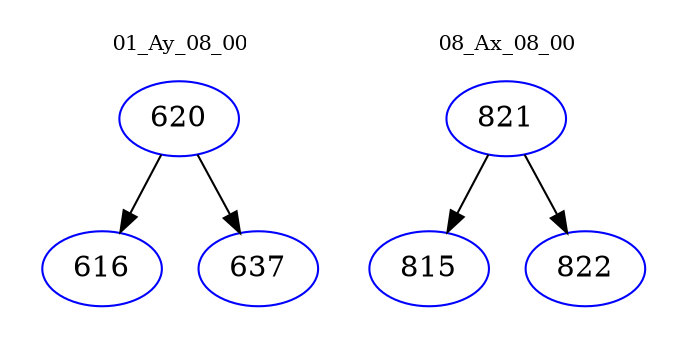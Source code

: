 digraph{
subgraph cluster_0 {
color = white
label = "01_Ay_08_00";
fontsize=10;
T0_620 [label="620", color="blue"]
T0_620 -> T0_616 [color="black"]
T0_616 [label="616", color="blue"]
T0_620 -> T0_637 [color="black"]
T0_637 [label="637", color="blue"]
}
subgraph cluster_1 {
color = white
label = "08_Ax_08_00";
fontsize=10;
T1_821 [label="821", color="blue"]
T1_821 -> T1_815 [color="black"]
T1_815 [label="815", color="blue"]
T1_821 -> T1_822 [color="black"]
T1_822 [label="822", color="blue"]
}
}
